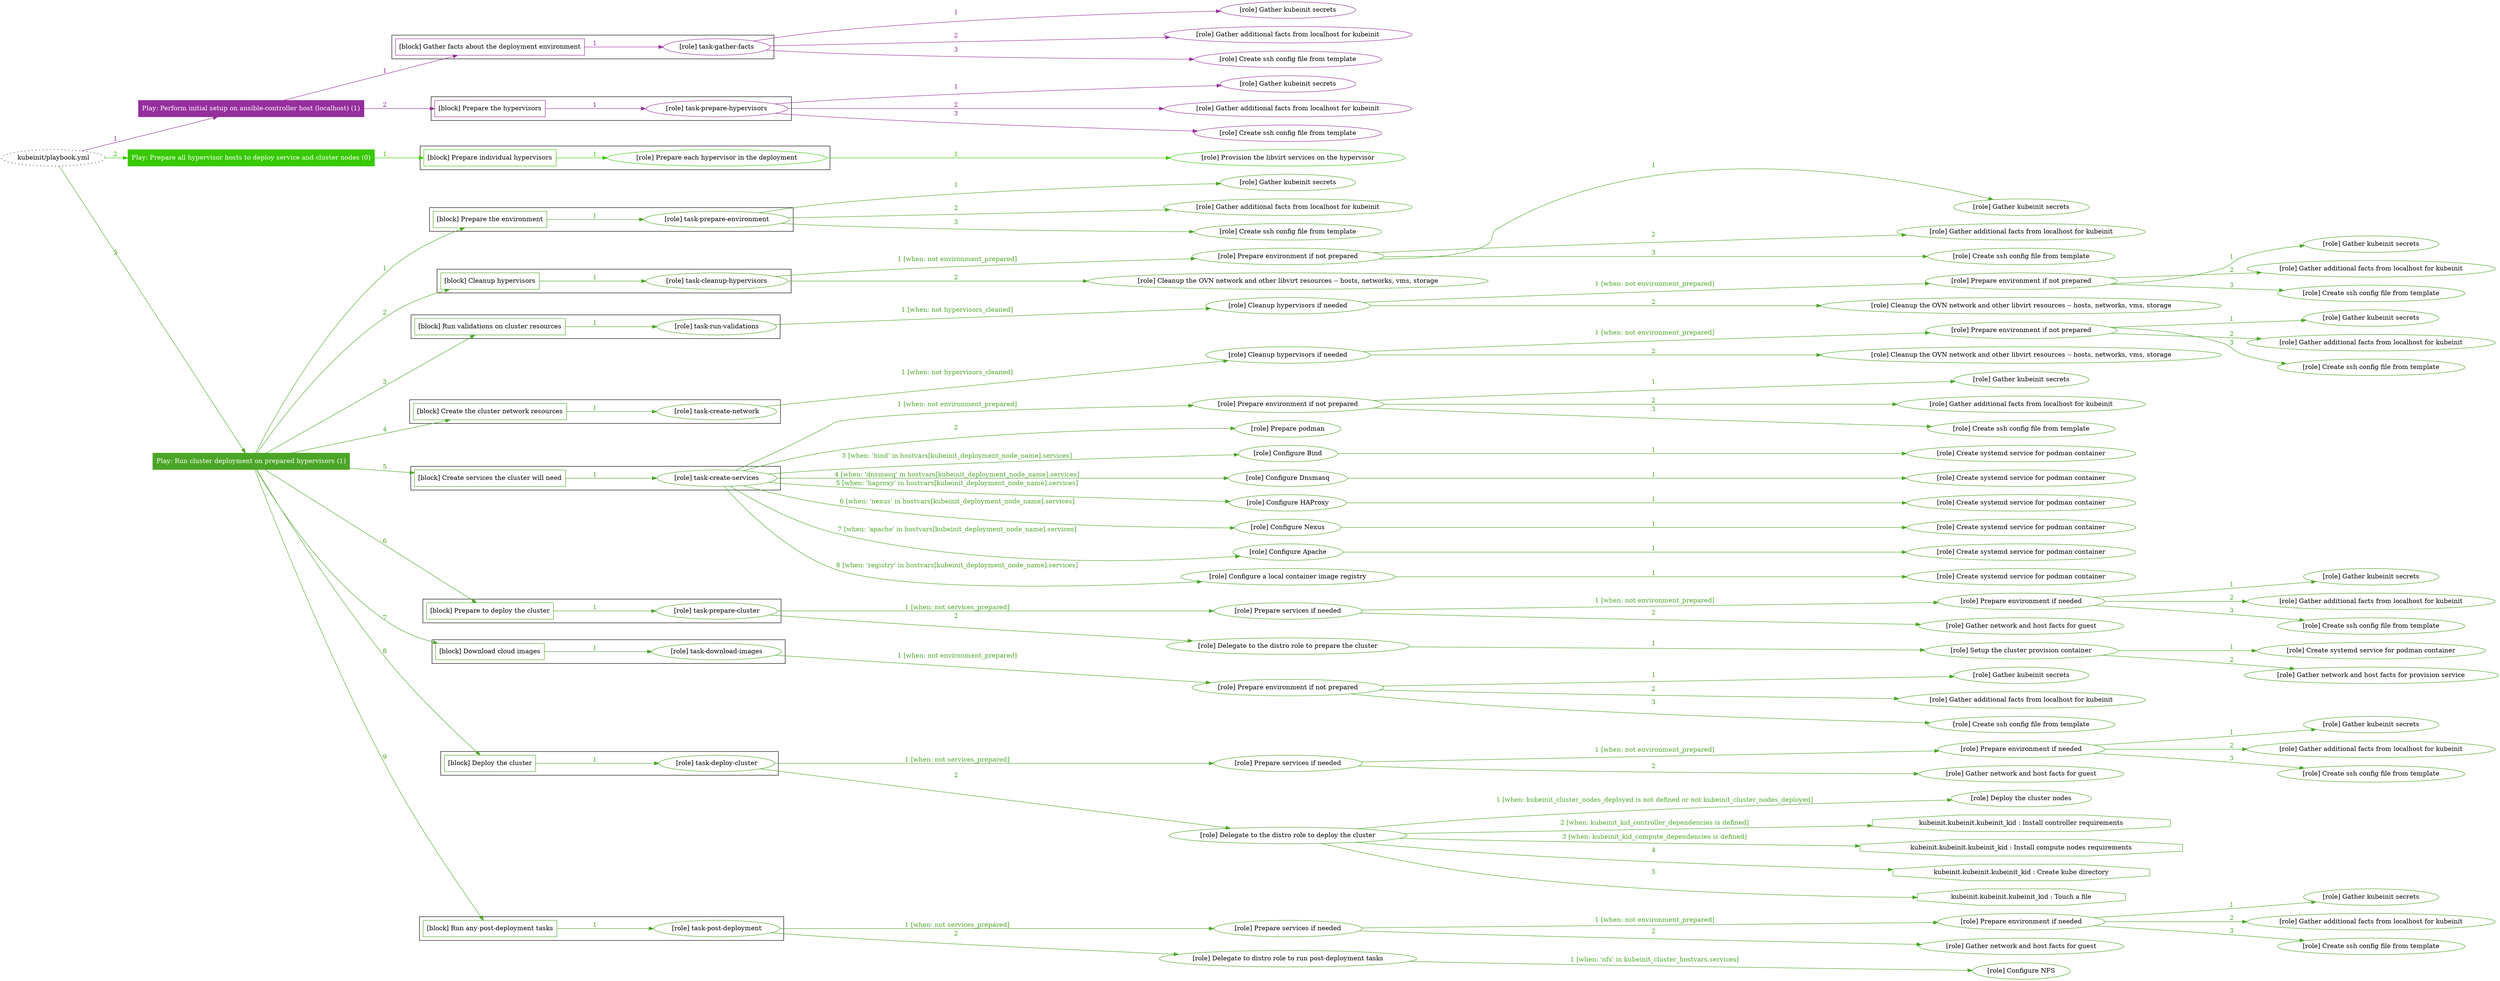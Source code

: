 digraph {
	graph [concentrate=true ordering=in rankdir=LR ratio=fill]
	edge [esep=5 sep=10]
	"kubeinit/playbook.yml" [URL="/home/runner/work/kubeinit/kubeinit/kubeinit/playbook.yml" id=playbook_cc5e3c9f style=dotted]
	play_e522cf55 [label="Play: Perform initial setup on ansible-controller host (localhost) (1)" URL="/home/runner/work/kubeinit/kubeinit/kubeinit/playbook.yml" color="#962f9d" fontcolor="#ffffff" id=play_e522cf55 shape=box style=filled tooltip=localhost]
	"kubeinit/playbook.yml" -> play_e522cf55 [label="1 " color="#962f9d" fontcolor="#962f9d" id=edge_8b50ecfb labeltooltip="1 " tooltip="1 "]
	subgraph "Gather kubeinit secrets" {
		role_2f404f05 [label="[role] Gather kubeinit secrets" URL="/home/runner/.ansible/collections/ansible_collections/kubeinit/kubeinit/roles/kubeinit_prepare/tasks/gather_kubeinit_facts.yml" color="#962f9d" id=role_2f404f05 tooltip="Gather kubeinit secrets"]
	}
	subgraph "Gather additional facts from localhost for kubeinit" {
		role_dffa1dd7 [label="[role] Gather additional facts from localhost for kubeinit" URL="/home/runner/.ansible/collections/ansible_collections/kubeinit/kubeinit/roles/kubeinit_prepare/tasks/gather_kubeinit_facts.yml" color="#962f9d" id=role_dffa1dd7 tooltip="Gather additional facts from localhost for kubeinit"]
	}
	subgraph "Create ssh config file from template" {
		role_ea8b1aa1 [label="[role] Create ssh config file from template" URL="/home/runner/.ansible/collections/ansible_collections/kubeinit/kubeinit/roles/kubeinit_prepare/tasks/gather_kubeinit_facts.yml" color="#962f9d" id=role_ea8b1aa1 tooltip="Create ssh config file from template"]
	}
	subgraph "task-gather-facts" {
		role_99010463 [label="[role] task-gather-facts" URL="/home/runner/work/kubeinit/kubeinit/kubeinit/playbook.yml" color="#962f9d" id=role_99010463 tooltip="task-gather-facts"]
		role_99010463 -> role_2f404f05 [label="1 " color="#962f9d" fontcolor="#962f9d" id=edge_350f9374 labeltooltip="1 " tooltip="1 "]
		role_99010463 -> role_dffa1dd7 [label="2 " color="#962f9d" fontcolor="#962f9d" id=edge_d325ac1c labeltooltip="2 " tooltip="2 "]
		role_99010463 -> role_ea8b1aa1 [label="3 " color="#962f9d" fontcolor="#962f9d" id=edge_2f7e59fb labeltooltip="3 " tooltip="3 "]
	}
	subgraph "Gather kubeinit secrets" {
		role_eb2df035 [label="[role] Gather kubeinit secrets" URL="/home/runner/.ansible/collections/ansible_collections/kubeinit/kubeinit/roles/kubeinit_prepare/tasks/gather_kubeinit_facts.yml" color="#962f9d" id=role_eb2df035 tooltip="Gather kubeinit secrets"]
	}
	subgraph "Gather additional facts from localhost for kubeinit" {
		role_82ec6cb9 [label="[role] Gather additional facts from localhost for kubeinit" URL="/home/runner/.ansible/collections/ansible_collections/kubeinit/kubeinit/roles/kubeinit_prepare/tasks/gather_kubeinit_facts.yml" color="#962f9d" id=role_82ec6cb9 tooltip="Gather additional facts from localhost for kubeinit"]
	}
	subgraph "Create ssh config file from template" {
		role_bc003335 [label="[role] Create ssh config file from template" URL="/home/runner/.ansible/collections/ansible_collections/kubeinit/kubeinit/roles/kubeinit_prepare/tasks/gather_kubeinit_facts.yml" color="#962f9d" id=role_bc003335 tooltip="Create ssh config file from template"]
	}
	subgraph "task-prepare-hypervisors" {
		role_35d09518 [label="[role] task-prepare-hypervisors" URL="/home/runner/work/kubeinit/kubeinit/kubeinit/playbook.yml" color="#962f9d" id=role_35d09518 tooltip="task-prepare-hypervisors"]
		role_35d09518 -> role_eb2df035 [label="1 " color="#962f9d" fontcolor="#962f9d" id=edge_2c1c1c1b labeltooltip="1 " tooltip="1 "]
		role_35d09518 -> role_82ec6cb9 [label="2 " color="#962f9d" fontcolor="#962f9d" id=edge_a906150e labeltooltip="2 " tooltip="2 "]
		role_35d09518 -> role_bc003335 [label="3 " color="#962f9d" fontcolor="#962f9d" id=edge_f70eab55 labeltooltip="3 " tooltip="3 "]
	}
	subgraph "Play: Perform initial setup on ansible-controller host (localhost) (1)" {
		play_e522cf55 -> block_04577940 [label=1 color="#962f9d" fontcolor="#962f9d" id=edge_629c07b7 labeltooltip=1 tooltip=1]
		subgraph cluster_block_04577940 {
			block_04577940 [label="[block] Gather facts about the deployment environment" URL="/home/runner/work/kubeinit/kubeinit/kubeinit/playbook.yml" color="#962f9d" id=block_04577940 labeltooltip="Gather facts about the deployment environment" shape=box tooltip="Gather facts about the deployment environment"]
			block_04577940 -> role_99010463 [label="1 " color="#962f9d" fontcolor="#962f9d" id=edge_436734a7 labeltooltip="1 " tooltip="1 "]
		}
		play_e522cf55 -> block_8d908d26 [label=2 color="#962f9d" fontcolor="#962f9d" id=edge_1657e2e4 labeltooltip=2 tooltip=2]
		subgraph cluster_block_8d908d26 {
			block_8d908d26 [label="[block] Prepare the hypervisors" URL="/home/runner/work/kubeinit/kubeinit/kubeinit/playbook.yml" color="#962f9d" id=block_8d908d26 labeltooltip="Prepare the hypervisors" shape=box tooltip="Prepare the hypervisors"]
			block_8d908d26 -> role_35d09518 [label="1 " color="#962f9d" fontcolor="#962f9d" id=edge_fb8ad2f0 labeltooltip="1 " tooltip="1 "]
		}
	}
	play_ed8ee17f [label="Play: Prepare all hypervisor hosts to deploy service and cluster nodes (0)" URL="/home/runner/work/kubeinit/kubeinit/kubeinit/playbook.yml" color="#37c903" fontcolor="#ffffff" id=play_ed8ee17f shape=box style=filled tooltip="Play: Prepare all hypervisor hosts to deploy service and cluster nodes (0)"]
	"kubeinit/playbook.yml" -> play_ed8ee17f [label="2 " color="#37c903" fontcolor="#37c903" id=edge_f300fe68 labeltooltip="2 " tooltip="2 "]
	subgraph "Provision the libvirt services on the hypervisor" {
		role_ea25a0d9 [label="[role] Provision the libvirt services on the hypervisor" URL="/home/runner/.ansible/collections/ansible_collections/kubeinit/kubeinit/roles/kubeinit_prepare/tasks/prepare_hypervisor.yml" color="#37c903" id=role_ea25a0d9 tooltip="Provision the libvirt services on the hypervisor"]
	}
	subgraph "Prepare each hypervisor in the deployment" {
		role_2a4759ea [label="[role] Prepare each hypervisor in the deployment" URL="/home/runner/work/kubeinit/kubeinit/kubeinit/playbook.yml" color="#37c903" id=role_2a4759ea tooltip="Prepare each hypervisor in the deployment"]
		role_2a4759ea -> role_ea25a0d9 [label="1 " color="#37c903" fontcolor="#37c903" id=edge_e8744586 labeltooltip="1 " tooltip="1 "]
	}
	subgraph "Play: Prepare all hypervisor hosts to deploy service and cluster nodes (0)" {
		play_ed8ee17f -> block_a6f655f0 [label=1 color="#37c903" fontcolor="#37c903" id=edge_cb621d16 labeltooltip=1 tooltip=1]
		subgraph cluster_block_a6f655f0 {
			block_a6f655f0 [label="[block] Prepare individual hypervisors" URL="/home/runner/work/kubeinit/kubeinit/kubeinit/playbook.yml" color="#37c903" id=block_a6f655f0 labeltooltip="Prepare individual hypervisors" shape=box tooltip="Prepare individual hypervisors"]
			block_a6f655f0 -> role_2a4759ea [label="1 " color="#37c903" fontcolor="#37c903" id=edge_39eed67b labeltooltip="1 " tooltip="1 "]
		}
	}
	play_6e5988f2 [label="Play: Run cluster deployment on prepared hypervisors (1)" URL="/home/runner/work/kubeinit/kubeinit/kubeinit/playbook.yml" color="#4ba527" fontcolor="#ffffff" id=play_6e5988f2 shape=box style=filled tooltip=localhost]
	"kubeinit/playbook.yml" -> play_6e5988f2 [label="3 " color="#4ba527" fontcolor="#4ba527" id=edge_93a47e71 labeltooltip="3 " tooltip="3 "]
	subgraph "Gather kubeinit secrets" {
		role_dd36d037 [label="[role] Gather kubeinit secrets" URL="/home/runner/.ansible/collections/ansible_collections/kubeinit/kubeinit/roles/kubeinit_prepare/tasks/gather_kubeinit_facts.yml" color="#4ba527" id=role_dd36d037 tooltip="Gather kubeinit secrets"]
	}
	subgraph "Gather additional facts from localhost for kubeinit" {
		role_31f50ce1 [label="[role] Gather additional facts from localhost for kubeinit" URL="/home/runner/.ansible/collections/ansible_collections/kubeinit/kubeinit/roles/kubeinit_prepare/tasks/gather_kubeinit_facts.yml" color="#4ba527" id=role_31f50ce1 tooltip="Gather additional facts from localhost for kubeinit"]
	}
	subgraph "Create ssh config file from template" {
		role_7972bc6c [label="[role] Create ssh config file from template" URL="/home/runner/.ansible/collections/ansible_collections/kubeinit/kubeinit/roles/kubeinit_prepare/tasks/gather_kubeinit_facts.yml" color="#4ba527" id=role_7972bc6c tooltip="Create ssh config file from template"]
	}
	subgraph "task-prepare-environment" {
		role_d78e1449 [label="[role] task-prepare-environment" URL="/home/runner/work/kubeinit/kubeinit/kubeinit/playbook.yml" color="#4ba527" id=role_d78e1449 tooltip="task-prepare-environment"]
		role_d78e1449 -> role_dd36d037 [label="1 " color="#4ba527" fontcolor="#4ba527" id=edge_34af0d36 labeltooltip="1 " tooltip="1 "]
		role_d78e1449 -> role_31f50ce1 [label="2 " color="#4ba527" fontcolor="#4ba527" id=edge_075976c4 labeltooltip="2 " tooltip="2 "]
		role_d78e1449 -> role_7972bc6c [label="3 " color="#4ba527" fontcolor="#4ba527" id=edge_69320b64 labeltooltip="3 " tooltip="3 "]
	}
	subgraph "Gather kubeinit secrets" {
		role_3eefb3d9 [label="[role] Gather kubeinit secrets" URL="/home/runner/.ansible/collections/ansible_collections/kubeinit/kubeinit/roles/kubeinit_prepare/tasks/gather_kubeinit_facts.yml" color="#4ba527" id=role_3eefb3d9 tooltip="Gather kubeinit secrets"]
	}
	subgraph "Gather additional facts from localhost for kubeinit" {
		role_5aeb43c9 [label="[role] Gather additional facts from localhost for kubeinit" URL="/home/runner/.ansible/collections/ansible_collections/kubeinit/kubeinit/roles/kubeinit_prepare/tasks/gather_kubeinit_facts.yml" color="#4ba527" id=role_5aeb43c9 tooltip="Gather additional facts from localhost for kubeinit"]
	}
	subgraph "Create ssh config file from template" {
		role_a4be7d5b [label="[role] Create ssh config file from template" URL="/home/runner/.ansible/collections/ansible_collections/kubeinit/kubeinit/roles/kubeinit_prepare/tasks/gather_kubeinit_facts.yml" color="#4ba527" id=role_a4be7d5b tooltip="Create ssh config file from template"]
	}
	subgraph "Prepare environment if not prepared" {
		role_ab324a50 [label="[role] Prepare environment if not prepared" URL="/home/runner/.ansible/collections/ansible_collections/kubeinit/kubeinit/roles/kubeinit_prepare/tasks/cleanup_hypervisors.yml" color="#4ba527" id=role_ab324a50 tooltip="Prepare environment if not prepared"]
		role_ab324a50 -> role_3eefb3d9 [label="1 " color="#4ba527" fontcolor="#4ba527" id=edge_d7bfe698 labeltooltip="1 " tooltip="1 "]
		role_ab324a50 -> role_5aeb43c9 [label="2 " color="#4ba527" fontcolor="#4ba527" id=edge_b21c006c labeltooltip="2 " tooltip="2 "]
		role_ab324a50 -> role_a4be7d5b [label="3 " color="#4ba527" fontcolor="#4ba527" id=edge_208a36c2 labeltooltip="3 " tooltip="3 "]
	}
	subgraph "Cleanup the OVN network and other libvirt resources -- hosts, networks, vms, storage" {
		role_ccfcc362 [label="[role] Cleanup the OVN network and other libvirt resources -- hosts, networks, vms, storage" URL="/home/runner/.ansible/collections/ansible_collections/kubeinit/kubeinit/roles/kubeinit_prepare/tasks/cleanup_hypervisors.yml" color="#4ba527" id=role_ccfcc362 tooltip="Cleanup the OVN network and other libvirt resources -- hosts, networks, vms, storage"]
	}
	subgraph "task-cleanup-hypervisors" {
		role_20004570 [label="[role] task-cleanup-hypervisors" URL="/home/runner/work/kubeinit/kubeinit/kubeinit/playbook.yml" color="#4ba527" id=role_20004570 tooltip="task-cleanup-hypervisors"]
		role_20004570 -> role_ab324a50 [label="1 [when: not environment_prepared]" color="#4ba527" fontcolor="#4ba527" id=edge_c7d50b08 labeltooltip="1 [when: not environment_prepared]" tooltip="1 [when: not environment_prepared]"]
		role_20004570 -> role_ccfcc362 [label="2 " color="#4ba527" fontcolor="#4ba527" id=edge_3e18c309 labeltooltip="2 " tooltip="2 "]
	}
	subgraph "Gather kubeinit secrets" {
		role_fc8e4c3a [label="[role] Gather kubeinit secrets" URL="/home/runner/.ansible/collections/ansible_collections/kubeinit/kubeinit/roles/kubeinit_prepare/tasks/gather_kubeinit_facts.yml" color="#4ba527" id=role_fc8e4c3a tooltip="Gather kubeinit secrets"]
	}
	subgraph "Gather additional facts from localhost for kubeinit" {
		role_889f7365 [label="[role] Gather additional facts from localhost for kubeinit" URL="/home/runner/.ansible/collections/ansible_collections/kubeinit/kubeinit/roles/kubeinit_prepare/tasks/gather_kubeinit_facts.yml" color="#4ba527" id=role_889f7365 tooltip="Gather additional facts from localhost for kubeinit"]
	}
	subgraph "Create ssh config file from template" {
		role_f00f5264 [label="[role] Create ssh config file from template" URL="/home/runner/.ansible/collections/ansible_collections/kubeinit/kubeinit/roles/kubeinit_prepare/tasks/gather_kubeinit_facts.yml" color="#4ba527" id=role_f00f5264 tooltip="Create ssh config file from template"]
	}
	subgraph "Prepare environment if not prepared" {
		role_544f1706 [label="[role] Prepare environment if not prepared" URL="/home/runner/.ansible/collections/ansible_collections/kubeinit/kubeinit/roles/kubeinit_prepare/tasks/cleanup_hypervisors.yml" color="#4ba527" id=role_544f1706 tooltip="Prepare environment if not prepared"]
		role_544f1706 -> role_fc8e4c3a [label="1 " color="#4ba527" fontcolor="#4ba527" id=edge_a8ac28f1 labeltooltip="1 " tooltip="1 "]
		role_544f1706 -> role_889f7365 [label="2 " color="#4ba527" fontcolor="#4ba527" id=edge_cd8c74b5 labeltooltip="2 " tooltip="2 "]
		role_544f1706 -> role_f00f5264 [label="3 " color="#4ba527" fontcolor="#4ba527" id=edge_3d6789d2 labeltooltip="3 " tooltip="3 "]
	}
	subgraph "Cleanup the OVN network and other libvirt resources -- hosts, networks, vms, storage" {
		role_516e0181 [label="[role] Cleanup the OVN network and other libvirt resources -- hosts, networks, vms, storage" URL="/home/runner/.ansible/collections/ansible_collections/kubeinit/kubeinit/roles/kubeinit_prepare/tasks/cleanup_hypervisors.yml" color="#4ba527" id=role_516e0181 tooltip="Cleanup the OVN network and other libvirt resources -- hosts, networks, vms, storage"]
	}
	subgraph "Cleanup hypervisors if needed" {
		role_f94a98d1 [label="[role] Cleanup hypervisors if needed" URL="/home/runner/.ansible/collections/ansible_collections/kubeinit/kubeinit/roles/kubeinit_validations/tasks/main.yml" color="#4ba527" id=role_f94a98d1 tooltip="Cleanup hypervisors if needed"]
		role_f94a98d1 -> role_544f1706 [label="1 [when: not environment_prepared]" color="#4ba527" fontcolor="#4ba527" id=edge_aa5a1f77 labeltooltip="1 [when: not environment_prepared]" tooltip="1 [when: not environment_prepared]"]
		role_f94a98d1 -> role_516e0181 [label="2 " color="#4ba527" fontcolor="#4ba527" id=edge_141d7d37 labeltooltip="2 " tooltip="2 "]
	}
	subgraph "task-run-validations" {
		role_1c5bb2d7 [label="[role] task-run-validations" URL="/home/runner/work/kubeinit/kubeinit/kubeinit/playbook.yml" color="#4ba527" id=role_1c5bb2d7 tooltip="task-run-validations"]
		role_1c5bb2d7 -> role_f94a98d1 [label="1 [when: not hypervisors_cleaned]" color="#4ba527" fontcolor="#4ba527" id=edge_9bebf44b labeltooltip="1 [when: not hypervisors_cleaned]" tooltip="1 [when: not hypervisors_cleaned]"]
	}
	subgraph "Gather kubeinit secrets" {
		role_56494a7e [label="[role] Gather kubeinit secrets" URL="/home/runner/.ansible/collections/ansible_collections/kubeinit/kubeinit/roles/kubeinit_prepare/tasks/gather_kubeinit_facts.yml" color="#4ba527" id=role_56494a7e tooltip="Gather kubeinit secrets"]
	}
	subgraph "Gather additional facts from localhost for kubeinit" {
		role_f5a3ea4b [label="[role] Gather additional facts from localhost for kubeinit" URL="/home/runner/.ansible/collections/ansible_collections/kubeinit/kubeinit/roles/kubeinit_prepare/tasks/gather_kubeinit_facts.yml" color="#4ba527" id=role_f5a3ea4b tooltip="Gather additional facts from localhost for kubeinit"]
	}
	subgraph "Create ssh config file from template" {
		role_cfaa1ad0 [label="[role] Create ssh config file from template" URL="/home/runner/.ansible/collections/ansible_collections/kubeinit/kubeinit/roles/kubeinit_prepare/tasks/gather_kubeinit_facts.yml" color="#4ba527" id=role_cfaa1ad0 tooltip="Create ssh config file from template"]
	}
	subgraph "Prepare environment if not prepared" {
		role_fd954e74 [label="[role] Prepare environment if not prepared" URL="/home/runner/.ansible/collections/ansible_collections/kubeinit/kubeinit/roles/kubeinit_prepare/tasks/cleanup_hypervisors.yml" color="#4ba527" id=role_fd954e74 tooltip="Prepare environment if not prepared"]
		role_fd954e74 -> role_56494a7e [label="1 " color="#4ba527" fontcolor="#4ba527" id=edge_694b0b72 labeltooltip="1 " tooltip="1 "]
		role_fd954e74 -> role_f5a3ea4b [label="2 " color="#4ba527" fontcolor="#4ba527" id=edge_02c7ab9d labeltooltip="2 " tooltip="2 "]
		role_fd954e74 -> role_cfaa1ad0 [label="3 " color="#4ba527" fontcolor="#4ba527" id=edge_2f3a01fa labeltooltip="3 " tooltip="3 "]
	}
	subgraph "Cleanup the OVN network and other libvirt resources -- hosts, networks, vms, storage" {
		role_df917001 [label="[role] Cleanup the OVN network and other libvirt resources -- hosts, networks, vms, storage" URL="/home/runner/.ansible/collections/ansible_collections/kubeinit/kubeinit/roles/kubeinit_prepare/tasks/cleanup_hypervisors.yml" color="#4ba527" id=role_df917001 tooltip="Cleanup the OVN network and other libvirt resources -- hosts, networks, vms, storage"]
	}
	subgraph "Cleanup hypervisors if needed" {
		role_71a99a51 [label="[role] Cleanup hypervisors if needed" URL="/home/runner/.ansible/collections/ansible_collections/kubeinit/kubeinit/roles/kubeinit_libvirt/tasks/create_network.yml" color="#4ba527" id=role_71a99a51 tooltip="Cleanup hypervisors if needed"]
		role_71a99a51 -> role_fd954e74 [label="1 [when: not environment_prepared]" color="#4ba527" fontcolor="#4ba527" id=edge_9aad6320 labeltooltip="1 [when: not environment_prepared]" tooltip="1 [when: not environment_prepared]"]
		role_71a99a51 -> role_df917001 [label="2 " color="#4ba527" fontcolor="#4ba527" id=edge_0d2f0667 labeltooltip="2 " tooltip="2 "]
	}
	subgraph "task-create-network" {
		role_442f2d17 [label="[role] task-create-network" URL="/home/runner/work/kubeinit/kubeinit/kubeinit/playbook.yml" color="#4ba527" id=role_442f2d17 tooltip="task-create-network"]
		role_442f2d17 -> role_71a99a51 [label="1 [when: not hypervisors_cleaned]" color="#4ba527" fontcolor="#4ba527" id=edge_5605bddf labeltooltip="1 [when: not hypervisors_cleaned]" tooltip="1 [when: not hypervisors_cleaned]"]
	}
	subgraph "Gather kubeinit secrets" {
		role_056cc1f0 [label="[role] Gather kubeinit secrets" URL="/home/runner/.ansible/collections/ansible_collections/kubeinit/kubeinit/roles/kubeinit_prepare/tasks/gather_kubeinit_facts.yml" color="#4ba527" id=role_056cc1f0 tooltip="Gather kubeinit secrets"]
	}
	subgraph "Gather additional facts from localhost for kubeinit" {
		role_36c7c0f0 [label="[role] Gather additional facts from localhost for kubeinit" URL="/home/runner/.ansible/collections/ansible_collections/kubeinit/kubeinit/roles/kubeinit_prepare/tasks/gather_kubeinit_facts.yml" color="#4ba527" id=role_36c7c0f0 tooltip="Gather additional facts from localhost for kubeinit"]
	}
	subgraph "Create ssh config file from template" {
		role_83418af3 [label="[role] Create ssh config file from template" URL="/home/runner/.ansible/collections/ansible_collections/kubeinit/kubeinit/roles/kubeinit_prepare/tasks/gather_kubeinit_facts.yml" color="#4ba527" id=role_83418af3 tooltip="Create ssh config file from template"]
	}
	subgraph "Prepare environment if not prepared" {
		role_83890aba [label="[role] Prepare environment if not prepared" URL="/home/runner/.ansible/collections/ansible_collections/kubeinit/kubeinit/roles/kubeinit_services/tasks/main.yml" color="#4ba527" id=role_83890aba tooltip="Prepare environment if not prepared"]
		role_83890aba -> role_056cc1f0 [label="1 " color="#4ba527" fontcolor="#4ba527" id=edge_8d4c36b8 labeltooltip="1 " tooltip="1 "]
		role_83890aba -> role_36c7c0f0 [label="2 " color="#4ba527" fontcolor="#4ba527" id=edge_1175450f labeltooltip="2 " tooltip="2 "]
		role_83890aba -> role_83418af3 [label="3 " color="#4ba527" fontcolor="#4ba527" id=edge_61f6e06e labeltooltip="3 " tooltip="3 "]
	}
	subgraph "Prepare podman" {
		role_911c7c5a [label="[role] Prepare podman" URL="/home/runner/.ansible/collections/ansible_collections/kubeinit/kubeinit/roles/kubeinit_services/tasks/00_create_service_pod.yml" color="#4ba527" id=role_911c7c5a tooltip="Prepare podman"]
	}
	subgraph "Create systemd service for podman container" {
		role_2649d7a2 [label="[role] Create systemd service for podman container" URL="/home/runner/.ansible/collections/ansible_collections/kubeinit/kubeinit/roles/kubeinit_bind/tasks/main.yml" color="#4ba527" id=role_2649d7a2 tooltip="Create systemd service for podman container"]
	}
	subgraph "Configure Bind" {
		role_8e9f3264 [label="[role] Configure Bind" URL="/home/runner/.ansible/collections/ansible_collections/kubeinit/kubeinit/roles/kubeinit_services/tasks/start_services_containers.yml" color="#4ba527" id=role_8e9f3264 tooltip="Configure Bind"]
		role_8e9f3264 -> role_2649d7a2 [label="1 " color="#4ba527" fontcolor="#4ba527" id=edge_e9b9c98c labeltooltip="1 " tooltip="1 "]
	}
	subgraph "Create systemd service for podman container" {
		role_628fe006 [label="[role] Create systemd service for podman container" URL="/home/runner/.ansible/collections/ansible_collections/kubeinit/kubeinit/roles/kubeinit_dnsmasq/tasks/main.yml" color="#4ba527" id=role_628fe006 tooltip="Create systemd service for podman container"]
	}
	subgraph "Configure Dnsmasq" {
		role_d2bfaad9 [label="[role] Configure Dnsmasq" URL="/home/runner/.ansible/collections/ansible_collections/kubeinit/kubeinit/roles/kubeinit_services/tasks/start_services_containers.yml" color="#4ba527" id=role_d2bfaad9 tooltip="Configure Dnsmasq"]
		role_d2bfaad9 -> role_628fe006 [label="1 " color="#4ba527" fontcolor="#4ba527" id=edge_c6f17d35 labeltooltip="1 " tooltip="1 "]
	}
	subgraph "Create systemd service for podman container" {
		role_13d5ea65 [label="[role] Create systemd service for podman container" URL="/home/runner/.ansible/collections/ansible_collections/kubeinit/kubeinit/roles/kubeinit_haproxy/tasks/main.yml" color="#4ba527" id=role_13d5ea65 tooltip="Create systemd service for podman container"]
	}
	subgraph "Configure HAProxy" {
		role_cb45a75d [label="[role] Configure HAProxy" URL="/home/runner/.ansible/collections/ansible_collections/kubeinit/kubeinit/roles/kubeinit_services/tasks/start_services_containers.yml" color="#4ba527" id=role_cb45a75d tooltip="Configure HAProxy"]
		role_cb45a75d -> role_13d5ea65 [label="1 " color="#4ba527" fontcolor="#4ba527" id=edge_1be35a46 labeltooltip="1 " tooltip="1 "]
	}
	subgraph "Create systemd service for podman container" {
		role_3de83fd8 [label="[role] Create systemd service for podman container" URL="/home/runner/.ansible/collections/ansible_collections/kubeinit/kubeinit/roles/kubeinit_nexus/tasks/main.yml" color="#4ba527" id=role_3de83fd8 tooltip="Create systemd service for podman container"]
	}
	subgraph "Configure Nexus" {
		role_c4c76047 [label="[role] Configure Nexus" URL="/home/runner/.ansible/collections/ansible_collections/kubeinit/kubeinit/roles/kubeinit_services/tasks/start_services_containers.yml" color="#4ba527" id=role_c4c76047 tooltip="Configure Nexus"]
		role_c4c76047 -> role_3de83fd8 [label="1 " color="#4ba527" fontcolor="#4ba527" id=edge_338e00f2 labeltooltip="1 " tooltip="1 "]
	}
	subgraph "Create systemd service for podman container" {
		role_591f688a [label="[role] Create systemd service for podman container" URL="/home/runner/.ansible/collections/ansible_collections/kubeinit/kubeinit/roles/kubeinit_apache/tasks/main.yml" color="#4ba527" id=role_591f688a tooltip="Create systemd service for podman container"]
	}
	subgraph "Configure Apache" {
		role_6ab69672 [label="[role] Configure Apache" URL="/home/runner/.ansible/collections/ansible_collections/kubeinit/kubeinit/roles/kubeinit_services/tasks/start_services_containers.yml" color="#4ba527" id=role_6ab69672 tooltip="Configure Apache"]
		role_6ab69672 -> role_591f688a [label="1 " color="#4ba527" fontcolor="#4ba527" id=edge_929e8400 labeltooltip="1 " tooltip="1 "]
	}
	subgraph "Create systemd service for podman container" {
		role_284f83cf [label="[role] Create systemd service for podman container" URL="/home/runner/.ansible/collections/ansible_collections/kubeinit/kubeinit/roles/kubeinit_registry/tasks/main.yml" color="#4ba527" id=role_284f83cf tooltip="Create systemd service for podman container"]
	}
	subgraph "Configure a local container image registry" {
		role_a7878455 [label="[role] Configure a local container image registry" URL="/home/runner/.ansible/collections/ansible_collections/kubeinit/kubeinit/roles/kubeinit_services/tasks/start_services_containers.yml" color="#4ba527" id=role_a7878455 tooltip="Configure a local container image registry"]
		role_a7878455 -> role_284f83cf [label="1 " color="#4ba527" fontcolor="#4ba527" id=edge_bb53dd99 labeltooltip="1 " tooltip="1 "]
	}
	subgraph "task-create-services" {
		role_6c09d17e [label="[role] task-create-services" URL="/home/runner/work/kubeinit/kubeinit/kubeinit/playbook.yml" color="#4ba527" id=role_6c09d17e tooltip="task-create-services"]
		role_6c09d17e -> role_83890aba [label="1 [when: not environment_prepared]" color="#4ba527" fontcolor="#4ba527" id=edge_058a95cd labeltooltip="1 [when: not environment_prepared]" tooltip="1 [when: not environment_prepared]"]
		role_6c09d17e -> role_911c7c5a [label="2 " color="#4ba527" fontcolor="#4ba527" id=edge_d525d1b4 labeltooltip="2 " tooltip="2 "]
		role_6c09d17e -> role_8e9f3264 [label="3 [when: 'bind' in hostvars[kubeinit_deployment_node_name].services]" color="#4ba527" fontcolor="#4ba527" id=edge_dc050477 labeltooltip="3 [when: 'bind' in hostvars[kubeinit_deployment_node_name].services]" tooltip="3 [when: 'bind' in hostvars[kubeinit_deployment_node_name].services]"]
		role_6c09d17e -> role_d2bfaad9 [label="4 [when: 'dnsmasq' in hostvars[kubeinit_deployment_node_name].services]" color="#4ba527" fontcolor="#4ba527" id=edge_a1200d82 labeltooltip="4 [when: 'dnsmasq' in hostvars[kubeinit_deployment_node_name].services]" tooltip="4 [when: 'dnsmasq' in hostvars[kubeinit_deployment_node_name].services]"]
		role_6c09d17e -> role_cb45a75d [label="5 [when: 'haproxy' in hostvars[kubeinit_deployment_node_name].services]" color="#4ba527" fontcolor="#4ba527" id=edge_f81e5b8d labeltooltip="5 [when: 'haproxy' in hostvars[kubeinit_deployment_node_name].services]" tooltip="5 [when: 'haproxy' in hostvars[kubeinit_deployment_node_name].services]"]
		role_6c09d17e -> role_c4c76047 [label="6 [when: 'nexus' in hostvars[kubeinit_deployment_node_name].services]" color="#4ba527" fontcolor="#4ba527" id=edge_c9f57cbb labeltooltip="6 [when: 'nexus' in hostvars[kubeinit_deployment_node_name].services]" tooltip="6 [when: 'nexus' in hostvars[kubeinit_deployment_node_name].services]"]
		role_6c09d17e -> role_6ab69672 [label="7 [when: 'apache' in hostvars[kubeinit_deployment_node_name].services]" color="#4ba527" fontcolor="#4ba527" id=edge_111d7d0f labeltooltip="7 [when: 'apache' in hostvars[kubeinit_deployment_node_name].services]" tooltip="7 [when: 'apache' in hostvars[kubeinit_deployment_node_name].services]"]
		role_6c09d17e -> role_a7878455 [label="8 [when: 'registry' in hostvars[kubeinit_deployment_node_name].services]" color="#4ba527" fontcolor="#4ba527" id=edge_7e25605b labeltooltip="8 [when: 'registry' in hostvars[kubeinit_deployment_node_name].services]" tooltip="8 [when: 'registry' in hostvars[kubeinit_deployment_node_name].services]"]
	}
	subgraph "Gather kubeinit secrets" {
		role_b6d2d84f [label="[role] Gather kubeinit secrets" URL="/home/runner/.ansible/collections/ansible_collections/kubeinit/kubeinit/roles/kubeinit_prepare/tasks/gather_kubeinit_facts.yml" color="#4ba527" id=role_b6d2d84f tooltip="Gather kubeinit secrets"]
	}
	subgraph "Gather additional facts from localhost for kubeinit" {
		role_0d1d6de8 [label="[role] Gather additional facts from localhost for kubeinit" URL="/home/runner/.ansible/collections/ansible_collections/kubeinit/kubeinit/roles/kubeinit_prepare/tasks/gather_kubeinit_facts.yml" color="#4ba527" id=role_0d1d6de8 tooltip="Gather additional facts from localhost for kubeinit"]
	}
	subgraph "Create ssh config file from template" {
		role_99e44a20 [label="[role] Create ssh config file from template" URL="/home/runner/.ansible/collections/ansible_collections/kubeinit/kubeinit/roles/kubeinit_prepare/tasks/gather_kubeinit_facts.yml" color="#4ba527" id=role_99e44a20 tooltip="Create ssh config file from template"]
	}
	subgraph "Prepare environment if needed" {
		role_da4bfb14 [label="[role] Prepare environment if needed" URL="/home/runner/.ansible/collections/ansible_collections/kubeinit/kubeinit/roles/kubeinit_services/tasks/prepare_services.yml" color="#4ba527" id=role_da4bfb14 tooltip="Prepare environment if needed"]
		role_da4bfb14 -> role_b6d2d84f [label="1 " color="#4ba527" fontcolor="#4ba527" id=edge_bf5b5402 labeltooltip="1 " tooltip="1 "]
		role_da4bfb14 -> role_0d1d6de8 [label="2 " color="#4ba527" fontcolor="#4ba527" id=edge_82eb7080 labeltooltip="2 " tooltip="2 "]
		role_da4bfb14 -> role_99e44a20 [label="3 " color="#4ba527" fontcolor="#4ba527" id=edge_1ba4906f labeltooltip="3 " tooltip="3 "]
	}
	subgraph "Gather network and host facts for guest" {
		role_97d7a484 [label="[role] Gather network and host facts for guest" URL="/home/runner/.ansible/collections/ansible_collections/kubeinit/kubeinit/roles/kubeinit_services/tasks/prepare_services.yml" color="#4ba527" id=role_97d7a484 tooltip="Gather network and host facts for guest"]
	}
	subgraph "Prepare services if needed" {
		role_c689e2e0 [label="[role] Prepare services if needed" URL="/home/runner/.ansible/collections/ansible_collections/kubeinit/kubeinit/roles/kubeinit_prepare/tasks/prepare_cluster.yml" color="#4ba527" id=role_c689e2e0 tooltip="Prepare services if needed"]
		role_c689e2e0 -> role_da4bfb14 [label="1 [when: not environment_prepared]" color="#4ba527" fontcolor="#4ba527" id=edge_ea654643 labeltooltip="1 [when: not environment_prepared]" tooltip="1 [when: not environment_prepared]"]
		role_c689e2e0 -> role_97d7a484 [label="2 " color="#4ba527" fontcolor="#4ba527" id=edge_70e7b2b8 labeltooltip="2 " tooltip="2 "]
	}
	subgraph "Create systemd service for podman container" {
		role_e7110d2a [label="[role] Create systemd service for podman container" URL="/home/runner/.ansible/collections/ansible_collections/kubeinit/kubeinit/roles/kubeinit_services/tasks/create_provision_container.yml" color="#4ba527" id=role_e7110d2a tooltip="Create systemd service for podman container"]
	}
	subgraph "Gather network and host facts for provision service" {
		role_be08435a [label="[role] Gather network and host facts for provision service" URL="/home/runner/.ansible/collections/ansible_collections/kubeinit/kubeinit/roles/kubeinit_services/tasks/create_provision_container.yml" color="#4ba527" id=role_be08435a tooltip="Gather network and host facts for provision service"]
	}
	subgraph "Setup the cluster provision container" {
		role_4ef0e012 [label="[role] Setup the cluster provision container" URL="/home/runner/.ansible/collections/ansible_collections/kubeinit/kubeinit/roles/kubeinit_kid/tasks/prepare_cluster.yml" color="#4ba527" id=role_4ef0e012 tooltip="Setup the cluster provision container"]
		role_4ef0e012 -> role_e7110d2a [label="1 " color="#4ba527" fontcolor="#4ba527" id=edge_633a8bfb labeltooltip="1 " tooltip="1 "]
		role_4ef0e012 -> role_be08435a [label="2 " color="#4ba527" fontcolor="#4ba527" id=edge_00dd236d labeltooltip="2 " tooltip="2 "]
	}
	subgraph "Delegate to the distro role to prepare the cluster" {
		role_a2422d4b [label="[role] Delegate to the distro role to prepare the cluster" URL="/home/runner/.ansible/collections/ansible_collections/kubeinit/kubeinit/roles/kubeinit_prepare/tasks/prepare_cluster.yml" color="#4ba527" id=role_a2422d4b tooltip="Delegate to the distro role to prepare the cluster"]
		role_a2422d4b -> role_4ef0e012 [label="1 " color="#4ba527" fontcolor="#4ba527" id=edge_76d91cd3 labeltooltip="1 " tooltip="1 "]
	}
	subgraph "task-prepare-cluster" {
		role_7165fc73 [label="[role] task-prepare-cluster" URL="/home/runner/work/kubeinit/kubeinit/kubeinit/playbook.yml" color="#4ba527" id=role_7165fc73 tooltip="task-prepare-cluster"]
		role_7165fc73 -> role_c689e2e0 [label="1 [when: not services_prepared]" color="#4ba527" fontcolor="#4ba527" id=edge_5e695e69 labeltooltip="1 [when: not services_prepared]" tooltip="1 [when: not services_prepared]"]
		role_7165fc73 -> role_a2422d4b [label="2 " color="#4ba527" fontcolor="#4ba527" id=edge_00aa96e2 labeltooltip="2 " tooltip="2 "]
	}
	subgraph "Gather kubeinit secrets" {
		role_03a79391 [label="[role] Gather kubeinit secrets" URL="/home/runner/.ansible/collections/ansible_collections/kubeinit/kubeinit/roles/kubeinit_prepare/tasks/gather_kubeinit_facts.yml" color="#4ba527" id=role_03a79391 tooltip="Gather kubeinit secrets"]
	}
	subgraph "Gather additional facts from localhost for kubeinit" {
		role_89f20784 [label="[role] Gather additional facts from localhost for kubeinit" URL="/home/runner/.ansible/collections/ansible_collections/kubeinit/kubeinit/roles/kubeinit_prepare/tasks/gather_kubeinit_facts.yml" color="#4ba527" id=role_89f20784 tooltip="Gather additional facts from localhost for kubeinit"]
	}
	subgraph "Create ssh config file from template" {
		role_79d7b87a [label="[role] Create ssh config file from template" URL="/home/runner/.ansible/collections/ansible_collections/kubeinit/kubeinit/roles/kubeinit_prepare/tasks/gather_kubeinit_facts.yml" color="#4ba527" id=role_79d7b87a tooltip="Create ssh config file from template"]
	}
	subgraph "Prepare environment if not prepared" {
		role_4cde785d [label="[role] Prepare environment if not prepared" URL="/home/runner/.ansible/collections/ansible_collections/kubeinit/kubeinit/roles/kubeinit_libvirt/tasks/download_cloud_images.yml" color="#4ba527" id=role_4cde785d tooltip="Prepare environment if not prepared"]
		role_4cde785d -> role_03a79391 [label="1 " color="#4ba527" fontcolor="#4ba527" id=edge_b89d9a11 labeltooltip="1 " tooltip="1 "]
		role_4cde785d -> role_89f20784 [label="2 " color="#4ba527" fontcolor="#4ba527" id=edge_2559139b labeltooltip="2 " tooltip="2 "]
		role_4cde785d -> role_79d7b87a [label="3 " color="#4ba527" fontcolor="#4ba527" id=edge_bb9d09ee labeltooltip="3 " tooltip="3 "]
	}
	subgraph "task-download-images" {
		role_efc76727 [label="[role] task-download-images" URL="/home/runner/work/kubeinit/kubeinit/kubeinit/playbook.yml" color="#4ba527" id=role_efc76727 tooltip="task-download-images"]
		role_efc76727 -> role_4cde785d [label="1 [when: not environment_prepared]" color="#4ba527" fontcolor="#4ba527" id=edge_d79a5bb9 labeltooltip="1 [when: not environment_prepared]" tooltip="1 [when: not environment_prepared]"]
	}
	subgraph "Gather kubeinit secrets" {
		role_57fc0d22 [label="[role] Gather kubeinit secrets" URL="/home/runner/.ansible/collections/ansible_collections/kubeinit/kubeinit/roles/kubeinit_prepare/tasks/gather_kubeinit_facts.yml" color="#4ba527" id=role_57fc0d22 tooltip="Gather kubeinit secrets"]
	}
	subgraph "Gather additional facts from localhost for kubeinit" {
		role_e6ad1425 [label="[role] Gather additional facts from localhost for kubeinit" URL="/home/runner/.ansible/collections/ansible_collections/kubeinit/kubeinit/roles/kubeinit_prepare/tasks/gather_kubeinit_facts.yml" color="#4ba527" id=role_e6ad1425 tooltip="Gather additional facts from localhost for kubeinit"]
	}
	subgraph "Create ssh config file from template" {
		role_0cf6ea10 [label="[role] Create ssh config file from template" URL="/home/runner/.ansible/collections/ansible_collections/kubeinit/kubeinit/roles/kubeinit_prepare/tasks/gather_kubeinit_facts.yml" color="#4ba527" id=role_0cf6ea10 tooltip="Create ssh config file from template"]
	}
	subgraph "Prepare environment if needed" {
		role_4ee127cf [label="[role] Prepare environment if needed" URL="/home/runner/.ansible/collections/ansible_collections/kubeinit/kubeinit/roles/kubeinit_services/tasks/prepare_services.yml" color="#4ba527" id=role_4ee127cf tooltip="Prepare environment if needed"]
		role_4ee127cf -> role_57fc0d22 [label="1 " color="#4ba527" fontcolor="#4ba527" id=edge_1ac993cb labeltooltip="1 " tooltip="1 "]
		role_4ee127cf -> role_e6ad1425 [label="2 " color="#4ba527" fontcolor="#4ba527" id=edge_40b11e2e labeltooltip="2 " tooltip="2 "]
		role_4ee127cf -> role_0cf6ea10 [label="3 " color="#4ba527" fontcolor="#4ba527" id=edge_accec706 labeltooltip="3 " tooltip="3 "]
	}
	subgraph "Gather network and host facts for guest" {
		role_9eaa7eae [label="[role] Gather network and host facts for guest" URL="/home/runner/.ansible/collections/ansible_collections/kubeinit/kubeinit/roles/kubeinit_services/tasks/prepare_services.yml" color="#4ba527" id=role_9eaa7eae tooltip="Gather network and host facts for guest"]
	}
	subgraph "Prepare services if needed" {
		role_7f47bae8 [label="[role] Prepare services if needed" URL="/home/runner/.ansible/collections/ansible_collections/kubeinit/kubeinit/roles/kubeinit_prepare/tasks/deploy_cluster.yml" color="#4ba527" id=role_7f47bae8 tooltip="Prepare services if needed"]
		role_7f47bae8 -> role_4ee127cf [label="1 [when: not environment_prepared]" color="#4ba527" fontcolor="#4ba527" id=edge_657d8565 labeltooltip="1 [when: not environment_prepared]" tooltip="1 [when: not environment_prepared]"]
		role_7f47bae8 -> role_9eaa7eae [label="2 " color="#4ba527" fontcolor="#4ba527" id=edge_ef09cabf labeltooltip="2 " tooltip="2 "]
	}
	subgraph "Deploy the cluster nodes" {
		role_2008e509 [label="[role] Deploy the cluster nodes" URL="/home/runner/.ansible/collections/ansible_collections/kubeinit/kubeinit/roles/kubeinit_kid/tasks/main.yml" color="#4ba527" id=role_2008e509 tooltip="Deploy the cluster nodes"]
	}
	subgraph "Delegate to the distro role to deploy the cluster" {
		role_10439b10 [label="[role] Delegate to the distro role to deploy the cluster" URL="/home/runner/.ansible/collections/ansible_collections/kubeinit/kubeinit/roles/kubeinit_prepare/tasks/deploy_cluster.yml" color="#4ba527" id=role_10439b10 tooltip="Delegate to the distro role to deploy the cluster"]
		role_10439b10 -> role_2008e509 [label="1 [when: kubeinit_cluster_nodes_deployed is not defined or not kubeinit_cluster_nodes_deployed]" color="#4ba527" fontcolor="#4ba527" id=edge_9ceda23d labeltooltip="1 [when: kubeinit_cluster_nodes_deployed is not defined or not kubeinit_cluster_nodes_deployed]" tooltip="1 [when: kubeinit_cluster_nodes_deployed is not defined or not kubeinit_cluster_nodes_deployed]"]
		task_09821bcd [label="kubeinit.kubeinit.kubeinit_kid : Install controller requirements" URL="/home/runner/.ansible/collections/ansible_collections/kubeinit/kubeinit/roles/kubeinit_kid/tasks/main.yml" color="#4ba527" id=task_09821bcd shape=octagon tooltip="kubeinit.kubeinit.kubeinit_kid : Install controller requirements"]
		role_10439b10 -> task_09821bcd [label="2 [when: kubeinit_kid_controller_dependencies is defined]" color="#4ba527" fontcolor="#4ba527" id=edge_621d8d46 labeltooltip="2 [when: kubeinit_kid_controller_dependencies is defined]" tooltip="2 [when: kubeinit_kid_controller_dependencies is defined]"]
		task_74b5dbe2 [label="kubeinit.kubeinit.kubeinit_kid : Install compute nodes requirements" URL="/home/runner/.ansible/collections/ansible_collections/kubeinit/kubeinit/roles/kubeinit_kid/tasks/main.yml" color="#4ba527" id=task_74b5dbe2 shape=octagon tooltip="kubeinit.kubeinit.kubeinit_kid : Install compute nodes requirements"]
		role_10439b10 -> task_74b5dbe2 [label="3 [when: kubeinit_kid_compute_dependencies is defined]" color="#4ba527" fontcolor="#4ba527" id=edge_7e5f755e labeltooltip="3 [when: kubeinit_kid_compute_dependencies is defined]" tooltip="3 [when: kubeinit_kid_compute_dependencies is defined]"]
		task_e79c2fe7 [label="kubeinit.kubeinit.kubeinit_kid : Create kube directory" URL="/home/runner/.ansible/collections/ansible_collections/kubeinit/kubeinit/roles/kubeinit_kid/tasks/main.yml" color="#4ba527" id=task_e79c2fe7 shape=octagon tooltip="kubeinit.kubeinit.kubeinit_kid : Create kube directory"]
		role_10439b10 -> task_e79c2fe7 [label="4 " color="#4ba527" fontcolor="#4ba527" id=edge_f0cb6a1f labeltooltip="4 " tooltip="4 "]
		task_56934eed [label="kubeinit.kubeinit.kubeinit_kid : Touch a file" URL="/home/runner/.ansible/collections/ansible_collections/kubeinit/kubeinit/roles/kubeinit_kid/tasks/main.yml" color="#4ba527" id=task_56934eed shape=octagon tooltip="kubeinit.kubeinit.kubeinit_kid : Touch a file"]
		role_10439b10 -> task_56934eed [label="5 " color="#4ba527" fontcolor="#4ba527" id=edge_f37adf85 labeltooltip="5 " tooltip="5 "]
	}
	subgraph "task-deploy-cluster" {
		role_67a062a9 [label="[role] task-deploy-cluster" URL="/home/runner/work/kubeinit/kubeinit/kubeinit/playbook.yml" color="#4ba527" id=role_67a062a9 tooltip="task-deploy-cluster"]
		role_67a062a9 -> role_7f47bae8 [label="1 [when: not services_prepared]" color="#4ba527" fontcolor="#4ba527" id=edge_be9b2fde labeltooltip="1 [when: not services_prepared]" tooltip="1 [when: not services_prepared]"]
		role_67a062a9 -> role_10439b10 [label="2 " color="#4ba527" fontcolor="#4ba527" id=edge_89c88e1a labeltooltip="2 " tooltip="2 "]
	}
	subgraph "Gather kubeinit secrets" {
		role_0ab13059 [label="[role] Gather kubeinit secrets" URL="/home/runner/.ansible/collections/ansible_collections/kubeinit/kubeinit/roles/kubeinit_prepare/tasks/gather_kubeinit_facts.yml" color="#4ba527" id=role_0ab13059 tooltip="Gather kubeinit secrets"]
	}
	subgraph "Gather additional facts from localhost for kubeinit" {
		role_859a3632 [label="[role] Gather additional facts from localhost for kubeinit" URL="/home/runner/.ansible/collections/ansible_collections/kubeinit/kubeinit/roles/kubeinit_prepare/tasks/gather_kubeinit_facts.yml" color="#4ba527" id=role_859a3632 tooltip="Gather additional facts from localhost for kubeinit"]
	}
	subgraph "Create ssh config file from template" {
		role_80126d5f [label="[role] Create ssh config file from template" URL="/home/runner/.ansible/collections/ansible_collections/kubeinit/kubeinit/roles/kubeinit_prepare/tasks/gather_kubeinit_facts.yml" color="#4ba527" id=role_80126d5f tooltip="Create ssh config file from template"]
	}
	subgraph "Prepare environment if needed" {
		role_5b46aefb [label="[role] Prepare environment if needed" URL="/home/runner/.ansible/collections/ansible_collections/kubeinit/kubeinit/roles/kubeinit_services/tasks/prepare_services.yml" color="#4ba527" id=role_5b46aefb tooltip="Prepare environment if needed"]
		role_5b46aefb -> role_0ab13059 [label="1 " color="#4ba527" fontcolor="#4ba527" id=edge_5089c224 labeltooltip="1 " tooltip="1 "]
		role_5b46aefb -> role_859a3632 [label="2 " color="#4ba527" fontcolor="#4ba527" id=edge_cf2cabea labeltooltip="2 " tooltip="2 "]
		role_5b46aefb -> role_80126d5f [label="3 " color="#4ba527" fontcolor="#4ba527" id=edge_8bec8dfd labeltooltip="3 " tooltip="3 "]
	}
	subgraph "Gather network and host facts for guest" {
		role_c5fe0b80 [label="[role] Gather network and host facts for guest" URL="/home/runner/.ansible/collections/ansible_collections/kubeinit/kubeinit/roles/kubeinit_services/tasks/prepare_services.yml" color="#4ba527" id=role_c5fe0b80 tooltip="Gather network and host facts for guest"]
	}
	subgraph "Prepare services if needed" {
		role_af85bd5f [label="[role] Prepare services if needed" URL="/home/runner/.ansible/collections/ansible_collections/kubeinit/kubeinit/roles/kubeinit_prepare/tasks/post_deployment.yml" color="#4ba527" id=role_af85bd5f tooltip="Prepare services if needed"]
		role_af85bd5f -> role_5b46aefb [label="1 [when: not environment_prepared]" color="#4ba527" fontcolor="#4ba527" id=edge_82ba82b2 labeltooltip="1 [when: not environment_prepared]" tooltip="1 [when: not environment_prepared]"]
		role_af85bd5f -> role_c5fe0b80 [label="2 " color="#4ba527" fontcolor="#4ba527" id=edge_dc38d8cb labeltooltip="2 " tooltip="2 "]
	}
	subgraph "Configure NFS" {
		role_e7599c48 [label="[role] Configure NFS" URL="/home/runner/.ansible/collections/ansible_collections/kubeinit/kubeinit/roles/kubeinit_kid/tasks/post_deployment_tasks.yml" color="#4ba527" id=role_e7599c48 tooltip="Configure NFS"]
	}
	subgraph "Delegate to distro role to run post-deployment tasks" {
		role_7b5fb97f [label="[role] Delegate to distro role to run post-deployment tasks" URL="/home/runner/.ansible/collections/ansible_collections/kubeinit/kubeinit/roles/kubeinit_prepare/tasks/post_deployment.yml" color="#4ba527" id=role_7b5fb97f tooltip="Delegate to distro role to run post-deployment tasks"]
		role_7b5fb97f -> role_e7599c48 [label="1 [when: 'nfs' in kubeinit_cluster_hostvars.services]" color="#4ba527" fontcolor="#4ba527" id=edge_7bf0b4e7 labeltooltip="1 [when: 'nfs' in kubeinit_cluster_hostvars.services]" tooltip="1 [when: 'nfs' in kubeinit_cluster_hostvars.services]"]
	}
	subgraph "task-post-deployment" {
		role_78d3edf8 [label="[role] task-post-deployment" URL="/home/runner/work/kubeinit/kubeinit/kubeinit/playbook.yml" color="#4ba527" id=role_78d3edf8 tooltip="task-post-deployment"]
		role_78d3edf8 -> role_af85bd5f [label="1 [when: not services_prepared]" color="#4ba527" fontcolor="#4ba527" id=edge_85474f3d labeltooltip="1 [when: not services_prepared]" tooltip="1 [when: not services_prepared]"]
		role_78d3edf8 -> role_7b5fb97f [label="2 " color="#4ba527" fontcolor="#4ba527" id=edge_d526f9e1 labeltooltip="2 " tooltip="2 "]
	}
	subgraph "Play: Run cluster deployment on prepared hypervisors (1)" {
		play_6e5988f2 -> block_efa80565 [label=1 color="#4ba527" fontcolor="#4ba527" id=edge_cd667389 labeltooltip=1 tooltip=1]
		subgraph cluster_block_efa80565 {
			block_efa80565 [label="[block] Prepare the environment" URL="/home/runner/work/kubeinit/kubeinit/kubeinit/playbook.yml" color="#4ba527" id=block_efa80565 labeltooltip="Prepare the environment" shape=box tooltip="Prepare the environment"]
			block_efa80565 -> role_d78e1449 [label="1 " color="#4ba527" fontcolor="#4ba527" id=edge_a1d587c8 labeltooltip="1 " tooltip="1 "]
		}
		play_6e5988f2 -> block_71c5e47c [label=2 color="#4ba527" fontcolor="#4ba527" id=edge_997e29a8 labeltooltip=2 tooltip=2]
		subgraph cluster_block_71c5e47c {
			block_71c5e47c [label="[block] Cleanup hypervisors" URL="/home/runner/work/kubeinit/kubeinit/kubeinit/playbook.yml" color="#4ba527" id=block_71c5e47c labeltooltip="Cleanup hypervisors" shape=box tooltip="Cleanup hypervisors"]
			block_71c5e47c -> role_20004570 [label="1 " color="#4ba527" fontcolor="#4ba527" id=edge_613481dd labeltooltip="1 " tooltip="1 "]
		}
		play_6e5988f2 -> block_e5a51ed9 [label=3 color="#4ba527" fontcolor="#4ba527" id=edge_53285c2e labeltooltip=3 tooltip=3]
		subgraph cluster_block_e5a51ed9 {
			block_e5a51ed9 [label="[block] Run validations on cluster resources" URL="/home/runner/work/kubeinit/kubeinit/kubeinit/playbook.yml" color="#4ba527" id=block_e5a51ed9 labeltooltip="Run validations on cluster resources" shape=box tooltip="Run validations on cluster resources"]
			block_e5a51ed9 -> role_1c5bb2d7 [label="1 " color="#4ba527" fontcolor="#4ba527" id=edge_ba23d668 labeltooltip="1 " tooltip="1 "]
		}
		play_6e5988f2 -> block_13e74314 [label=4 color="#4ba527" fontcolor="#4ba527" id=edge_f17794c4 labeltooltip=4 tooltip=4]
		subgraph cluster_block_13e74314 {
			block_13e74314 [label="[block] Create the cluster network resources" URL="/home/runner/work/kubeinit/kubeinit/kubeinit/playbook.yml" color="#4ba527" id=block_13e74314 labeltooltip="Create the cluster network resources" shape=box tooltip="Create the cluster network resources"]
			block_13e74314 -> role_442f2d17 [label="1 " color="#4ba527" fontcolor="#4ba527" id=edge_cdf496d6 labeltooltip="1 " tooltip="1 "]
		}
		play_6e5988f2 -> block_af697c33 [label=5 color="#4ba527" fontcolor="#4ba527" id=edge_21fb680d labeltooltip=5 tooltip=5]
		subgraph cluster_block_af697c33 {
			block_af697c33 [label="[block] Create services the cluster will need" URL="/home/runner/work/kubeinit/kubeinit/kubeinit/playbook.yml" color="#4ba527" id=block_af697c33 labeltooltip="Create services the cluster will need" shape=box tooltip="Create services the cluster will need"]
			block_af697c33 -> role_6c09d17e [label="1 " color="#4ba527" fontcolor="#4ba527" id=edge_72340444 labeltooltip="1 " tooltip="1 "]
		}
		play_6e5988f2 -> block_db1087bc [label=6 color="#4ba527" fontcolor="#4ba527" id=edge_3f4cf7a1 labeltooltip=6 tooltip=6]
		subgraph cluster_block_db1087bc {
			block_db1087bc [label="[block] Prepare to deploy the cluster" URL="/home/runner/work/kubeinit/kubeinit/kubeinit/playbook.yml" color="#4ba527" id=block_db1087bc labeltooltip="Prepare to deploy the cluster" shape=box tooltip="Prepare to deploy the cluster"]
			block_db1087bc -> role_7165fc73 [label="1 " color="#4ba527" fontcolor="#4ba527" id=edge_cbc04fbf labeltooltip="1 " tooltip="1 "]
		}
		play_6e5988f2 -> block_04783639 [label=7 color="#4ba527" fontcolor="#4ba527" id=edge_1231af73 labeltooltip=7 tooltip=7]
		subgraph cluster_block_04783639 {
			block_04783639 [label="[block] Download cloud images" URL="/home/runner/work/kubeinit/kubeinit/kubeinit/playbook.yml" color="#4ba527" id=block_04783639 labeltooltip="Download cloud images" shape=box tooltip="Download cloud images"]
			block_04783639 -> role_efc76727 [label="1 " color="#4ba527" fontcolor="#4ba527" id=edge_11268c64 labeltooltip="1 " tooltip="1 "]
		}
		play_6e5988f2 -> block_bfa53592 [label=8 color="#4ba527" fontcolor="#4ba527" id=edge_50f3ab5e labeltooltip=8 tooltip=8]
		subgraph cluster_block_bfa53592 {
			block_bfa53592 [label="[block] Deploy the cluster" URL="/home/runner/work/kubeinit/kubeinit/kubeinit/playbook.yml" color="#4ba527" id=block_bfa53592 labeltooltip="Deploy the cluster" shape=box tooltip="Deploy the cluster"]
			block_bfa53592 -> role_67a062a9 [label="1 " color="#4ba527" fontcolor="#4ba527" id=edge_800bc156 labeltooltip="1 " tooltip="1 "]
		}
		play_6e5988f2 -> block_7810c2ab [label=9 color="#4ba527" fontcolor="#4ba527" id=edge_8c33e3e2 labeltooltip=9 tooltip=9]
		subgraph cluster_block_7810c2ab {
			block_7810c2ab [label="[block] Run any post-deployment tasks" URL="/home/runner/work/kubeinit/kubeinit/kubeinit/playbook.yml" color="#4ba527" id=block_7810c2ab labeltooltip="Run any post-deployment tasks" shape=box tooltip="Run any post-deployment tasks"]
			block_7810c2ab -> role_78d3edf8 [label="1 " color="#4ba527" fontcolor="#4ba527" id=edge_8c1fb217 labeltooltip="1 " tooltip="1 "]
		}
	}
}
